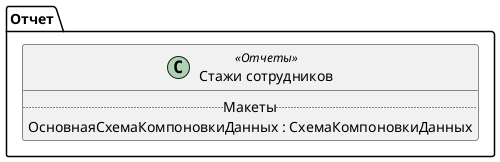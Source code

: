 ﻿@startuml СтажиСотрудников
'!include templates.wsd
'..\include templates.wsd
class Отчет.СтажиСотрудников as "Стажи сотрудников" <<Отчеты>>
{
..Макеты..
ОсновнаяСхемаКомпоновкиДанных : СхемаКомпоновкиДанных
}
@enduml

